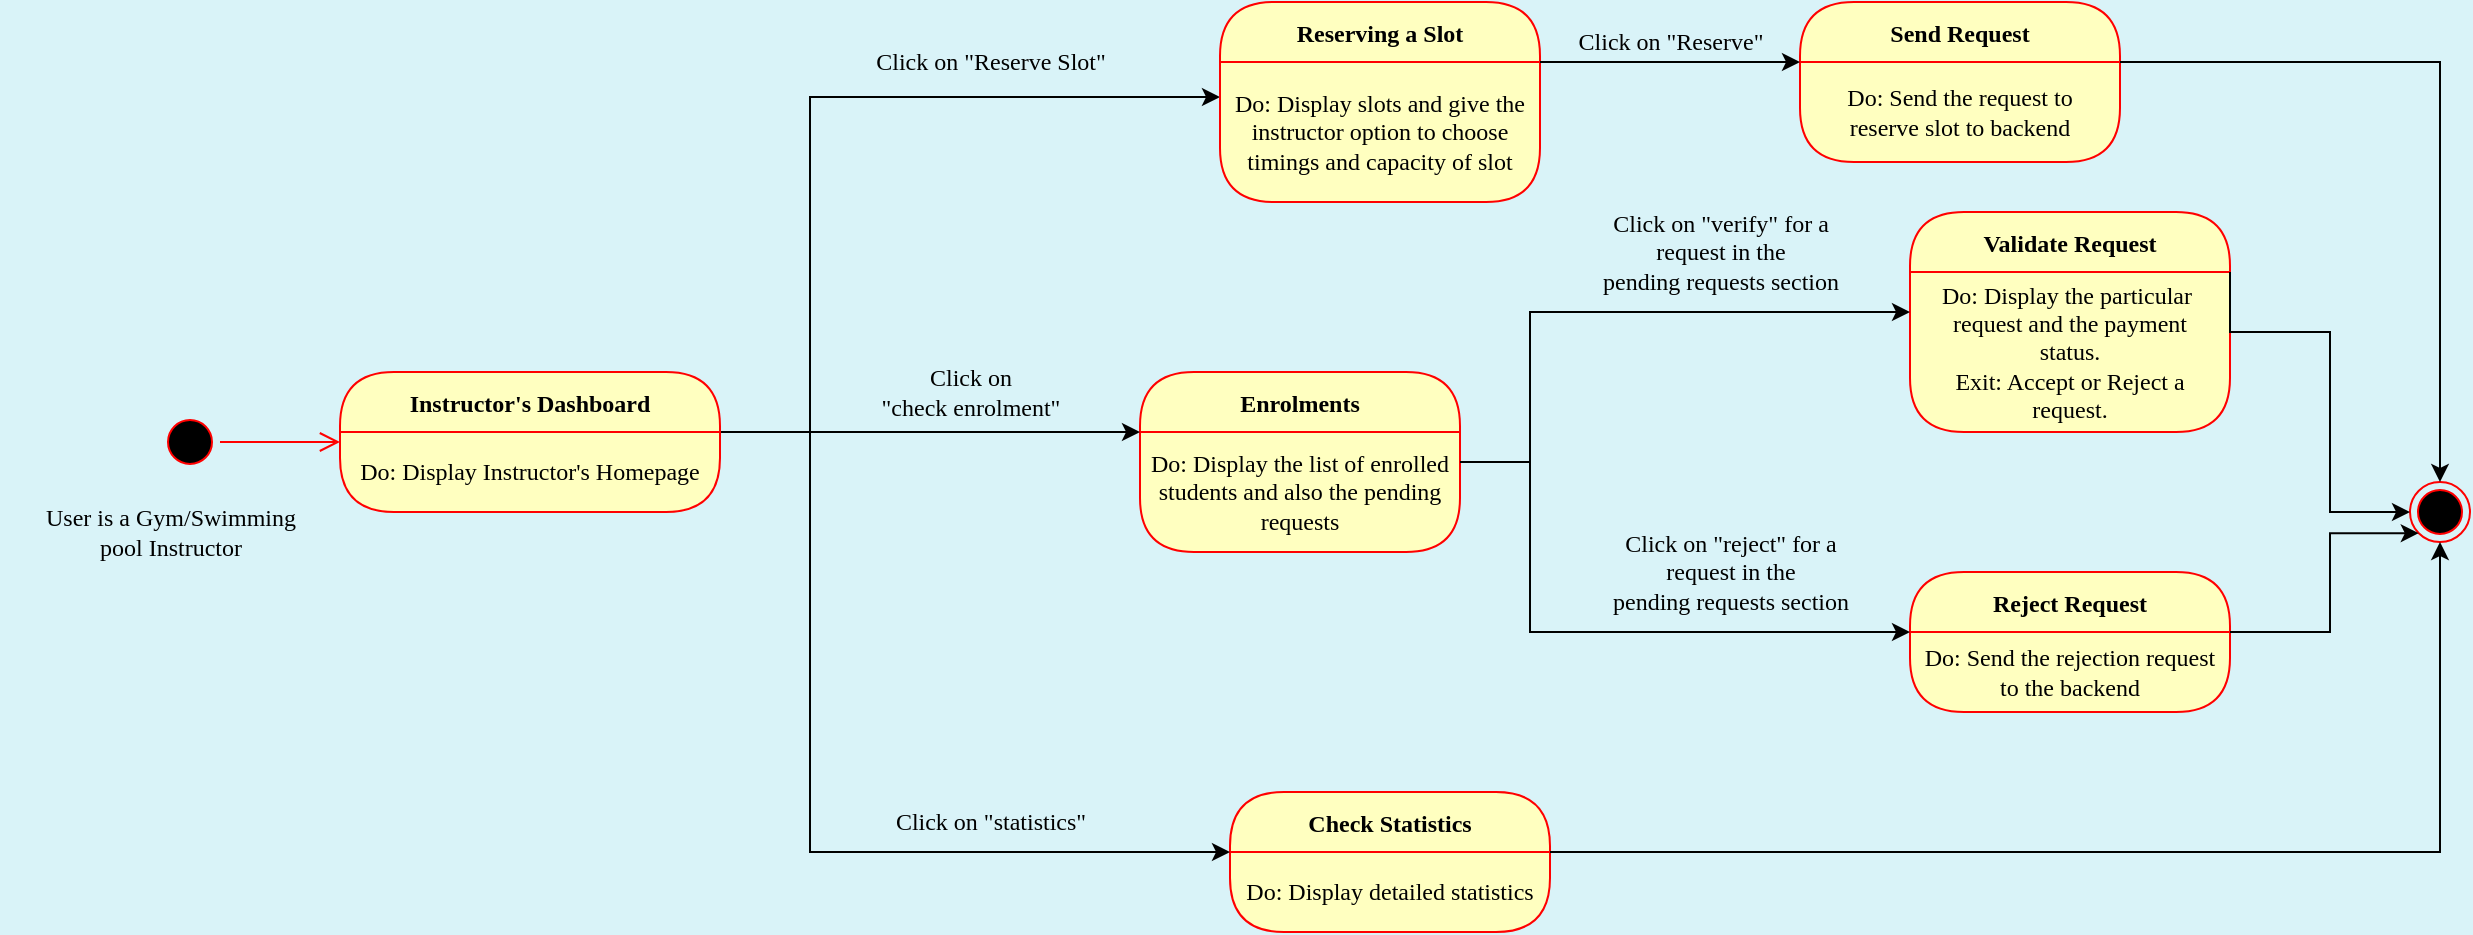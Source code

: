 <mxfile version="23.1.2" type="google">
  <diagram name="Page-1" id="58cdce13-f638-feb5-8d6f-7d28b1aa9fa0">
    <mxGraphModel grid="1" page="1" gridSize="10" guides="1" tooltips="1" connect="1" arrows="1" fold="1" pageScale="1" pageWidth="1654" pageHeight="1169" background="#D9F3F8" math="0" shadow="0">
      <root>
        <mxCell id="0" />
        <mxCell id="1" parent="0" />
        <mxCell id="wXBn4jjthNXK1TV8hiy--59" value="" style="ellipse;html=1;shape=startState;fillColor=#000000;strokeColor=#ff0000;fontFamily=Poppins;fontSource=https%3A%2F%2Ffonts.googleapis.com%2Fcss%3Ffamily%3DPoppins;" vertex="1" parent="1">
          <mxGeometry x="175" y="310" width="30" height="30" as="geometry" />
        </mxCell>
        <mxCell id="wXBn4jjthNXK1TV8hiy--60" value="" style="edgeStyle=orthogonalEdgeStyle;html=1;verticalAlign=bottom;endArrow=open;endSize=8;strokeColor=#ff0000;rounded=0;fontFamily=Poppins;fontSource=https%3A%2F%2Ffonts.googleapis.com%2Fcss%3Ffamily%3DPoppins;" edge="1" parent="1" source="wXBn4jjthNXK1TV8hiy--59">
          <mxGeometry relative="1" as="geometry">
            <mxPoint x="265" y="325" as="targetPoint" />
            <Array as="points">
              <mxPoint x="190" y="325" />
            </Array>
          </mxGeometry>
        </mxCell>
        <mxCell id="SMdBftUn0dSE8-HWHc-f-7" style="edgeStyle=orthogonalEdgeStyle;rounded=0;orthogonalLoop=1;jettySize=auto;html=1;exitX=1;exitY=0.5;exitDx=0;exitDy=0;entryX=0;entryY=0.25;entryDx=0;entryDy=0;" edge="1" parent="1" source="wXBn4jjthNXK1TV8hiy--61" target="wXBn4jjthNXK1TV8hiy--64">
          <mxGeometry relative="1" as="geometry">
            <Array as="points">
              <mxPoint x="455" y="320" />
              <mxPoint x="500" y="320" />
              <mxPoint x="500" y="152" />
            </Array>
          </mxGeometry>
        </mxCell>
        <mxCell id="wXBn4jjthNXK1TV8hiy--61" value="Instructor&#39;s Dashboard" style="swimlane;fontStyle=1;align=center;verticalAlign=middle;childLayout=stackLayout;horizontal=1;startSize=30;horizontalStack=0;resizeParent=0;resizeLast=1;container=0;fontColor=#000000;collapsible=0;rounded=1;arcSize=30;strokeColor=#ff0000;fillColor=#ffffc0;swimlaneFillColor=#ffffc0;dropTarget=0;fontFamily=Poppins;fontSource=https%3A%2F%2Ffonts.googleapis.com%2Fcss%3Ffamily%3DPoppins;" vertex="1" parent="1">
          <mxGeometry x="265" y="290" width="190" height="70" as="geometry" />
        </mxCell>
        <mxCell id="wXBn4jjthNXK1TV8hiy--62" value="Do: Display Instructor&#39;s Homepage" style="text;html=1;strokeColor=none;fillColor=none;align=center;verticalAlign=middle;spacingLeft=4;spacingRight=4;whiteSpace=wrap;overflow=hidden;rotatable=0;fontColor=#000000;fontFamily=Poppins;fontSource=https%3A%2F%2Ffonts.googleapis.com%2Fcss%3Ffamily%3DPoppins;" vertex="1" parent="wXBn4jjthNXK1TV8hiy--61">
          <mxGeometry y="30" width="190" height="40" as="geometry" />
        </mxCell>
        <mxCell id="wXBn4jjthNXK1TV8hiy--63" value="Reserving a Slot" style="swimlane;fontStyle=1;align=center;verticalAlign=middle;childLayout=stackLayout;horizontal=1;startSize=30;horizontalStack=0;resizeParent=0;resizeLast=1;container=0;fontColor=#000000;collapsible=0;rounded=1;arcSize=30;strokeColor=#ff0000;fillColor=#ffffc0;swimlaneFillColor=#ffffc0;dropTarget=0;fontFamily=Poppins;fontSource=https%3A%2F%2Ffonts.googleapis.com%2Fcss%3Ffamily%3DPoppins;" vertex="1" parent="1">
          <mxGeometry x="705" y="105" width="160" height="100" as="geometry" />
        </mxCell>
        <mxCell id="wXBn4jjthNXK1TV8hiy--64" value="Do: Display slots and give the instructor option to choose timings and capacity of slot" style="text;html=1;strokeColor=none;fillColor=none;align=center;verticalAlign=middle;spacingLeft=4;spacingRight=4;whiteSpace=wrap;overflow=hidden;rotatable=0;fontColor=#000000;fontFamily=Poppins;fontSource=https%3A%2F%2Ffonts.googleapis.com%2Fcss%3Ffamily%3DPoppins;" vertex="1" parent="wXBn4jjthNXK1TV8hiy--63">
          <mxGeometry y="30" width="160" height="70" as="geometry" />
        </mxCell>
        <mxCell id="wXBn4jjthNXK1TV8hiy--65" value="Enrolments" style="swimlane;fontStyle=1;align=center;verticalAlign=middle;childLayout=stackLayout;horizontal=1;startSize=30;horizontalStack=0;resizeParent=0;resizeLast=1;container=0;fontColor=#000000;collapsible=0;rounded=1;arcSize=30;strokeColor=#ff0000;fillColor=#ffffc0;swimlaneFillColor=#ffffc0;dropTarget=0;fontFamily=Poppins;fontSource=https%3A%2F%2Ffonts.googleapis.com%2Fcss%3Ffamily%3DPoppins;" vertex="1" parent="1">
          <mxGeometry x="665" y="290" width="160" height="90" as="geometry" />
        </mxCell>
        <mxCell id="wXBn4jjthNXK1TV8hiy--66" value="Do: Display the list of enrolled students and also the pending requests" style="text;html=1;strokeColor=none;fillColor=none;align=center;verticalAlign=middle;spacingLeft=4;spacingRight=4;whiteSpace=wrap;overflow=hidden;rotatable=0;fontColor=#000000;fontFamily=Poppins;fontSource=https%3A%2F%2Ffonts.googleapis.com%2Fcss%3Ffamily%3DPoppins;" vertex="1" parent="wXBn4jjthNXK1TV8hiy--65">
          <mxGeometry y="30" width="160" height="60" as="geometry" />
        </mxCell>
        <mxCell id="wXBn4jjthNXK1TV8hiy--67" value="Check Statistics" style="swimlane;fontStyle=1;align=center;verticalAlign=middle;childLayout=stackLayout;horizontal=1;startSize=30;horizontalStack=0;resizeParent=0;resizeLast=1;container=0;fontColor=#000000;collapsible=0;rounded=1;arcSize=30;strokeColor=#ff0000;fillColor=#ffffc0;swimlaneFillColor=#ffffc0;dropTarget=0;fontFamily=Poppins;fontSource=https%3A%2F%2Ffonts.googleapis.com%2Fcss%3Ffamily%3DPoppins;" vertex="1" parent="1">
          <mxGeometry x="710" y="500" width="160" height="70" as="geometry" />
        </mxCell>
        <mxCell id="wXBn4jjthNXK1TV8hiy--68" value="Do: Display detailed statistics" style="text;html=1;strokeColor=none;fillColor=none;align=center;verticalAlign=middle;spacingLeft=4;spacingRight=4;whiteSpace=wrap;overflow=hidden;rotatable=0;fontColor=#000000;fontFamily=Poppins;fontSource=https%3A%2F%2Ffonts.googleapis.com%2Fcss%3Ffamily%3DPoppins;" vertex="1" parent="wXBn4jjthNXK1TV8hiy--67">
          <mxGeometry y="30" width="160" height="40" as="geometry" />
        </mxCell>
        <mxCell id="wXBn4jjthNXK1TV8hiy--72" value="Click on &quot;Reserve Slot&quot;" style="text;html=1;align=center;verticalAlign=middle;resizable=0;points=[];autosize=1;strokeColor=none;fillColor=none;fontFamily=Poppins;fontSource=https%3A%2F%2Ffonts.googleapis.com%2Fcss%3Ffamily%3DPoppins;" vertex="1" parent="1">
          <mxGeometry x="515" y="120" width="150" height="30" as="geometry" />
        </mxCell>
        <mxCell id="wXBn4jjthNXK1TV8hiy--73" value="Click on &lt;br&gt;&quot;check enrolment&quot;" style="text;html=1;align=center;verticalAlign=middle;resizable=0;points=[];autosize=1;strokeColor=none;fillColor=none;fontFamily=Poppins;fontSource=https%3A%2F%2Ffonts.googleapis.com%2Fcss%3Ffamily%3DPoppins;" vertex="1" parent="1">
          <mxGeometry x="515" y="280" width="130" height="40" as="geometry" />
        </mxCell>
        <mxCell id="wXBn4jjthNXK1TV8hiy--74" value="Click on &quot;statistics&quot;" style="text;html=1;align=center;verticalAlign=middle;resizable=0;points=[];autosize=1;strokeColor=none;fillColor=none;fontFamily=Poppins;fontSource=https%3A%2F%2Ffonts.googleapis.com%2Fcss%3Ffamily%3DPoppins;" vertex="1" parent="1">
          <mxGeometry x="525" y="500" width="130" height="30" as="geometry" />
        </mxCell>
        <mxCell id="wXBn4jjthNXK1TV8hiy--75" value="Validate Request" style="swimlane;fontStyle=1;align=center;verticalAlign=middle;childLayout=stackLayout;horizontal=1;startSize=30;horizontalStack=0;resizeParent=0;resizeLast=1;container=0;fontColor=#000000;collapsible=0;rounded=1;arcSize=30;strokeColor=#ff0000;fillColor=#ffffc0;swimlaneFillColor=#ffffc0;dropTarget=0;fontFamily=Poppins;fontSource=https%3A%2F%2Ffonts.googleapis.com%2Fcss%3Ffamily%3DPoppins;" vertex="1" parent="1">
          <mxGeometry x="1050" y="210" width="160" height="110" as="geometry" />
        </mxCell>
        <mxCell id="wXBn4jjthNXK1TV8hiy--76" value="Do: Display the particular&amp;nbsp; request and the payment status.&lt;br&gt;Exit: Accept or Reject a request." style="text;html=1;strokeColor=none;fillColor=none;align=center;verticalAlign=middle;spacingLeft=4;spacingRight=4;whiteSpace=wrap;overflow=hidden;rotatable=0;fontColor=#000000;fontFamily=Poppins;fontSource=https%3A%2F%2Ffonts.googleapis.com%2Fcss%3Ffamily%3DPoppins;" vertex="1" parent="wXBn4jjthNXK1TV8hiy--75">
          <mxGeometry y="30" width="160" height="80" as="geometry" />
        </mxCell>
        <mxCell id="wXBn4jjthNXK1TV8hiy--78" value="Send Request" style="swimlane;fontStyle=1;align=center;verticalAlign=middle;childLayout=stackLayout;horizontal=1;startSize=30;horizontalStack=0;resizeParent=0;resizeLast=1;container=0;fontColor=#000000;collapsible=0;rounded=1;arcSize=30;strokeColor=#ff0000;fillColor=#ffffc0;swimlaneFillColor=#ffffc0;dropTarget=0;fontFamily=Poppins;fontSource=https%3A%2F%2Ffonts.googleapis.com%2Fcss%3Ffamily%3DPoppins;" vertex="1" parent="1">
          <mxGeometry x="995" y="105" width="160" height="80" as="geometry" />
        </mxCell>
        <mxCell id="wXBn4jjthNXK1TV8hiy--79" value="Do: Send the request to reserve slot to backend" style="text;html=1;strokeColor=none;fillColor=none;align=center;verticalAlign=middle;spacingLeft=4;spacingRight=4;whiteSpace=wrap;overflow=hidden;rotatable=0;fontColor=#000000;fontFamily=Poppins;fontSource=https%3A%2F%2Ffonts.googleapis.com%2Fcss%3Ffamily%3DPoppins;" vertex="1" parent="wXBn4jjthNXK1TV8hiy--78">
          <mxGeometry y="30" width="160" height="50" as="geometry" />
        </mxCell>
        <mxCell id="wXBn4jjthNXK1TV8hiy--81" value="" style="ellipse;html=1;shape=endState;fillColor=#000000;strokeColor=#ff0000;fontFamily=Poppins;fontSource=https%3A%2F%2Ffonts.googleapis.com%2Fcss%3Ffamily%3DPoppins;" vertex="1" parent="1">
          <mxGeometry x="1300" y="345" width="30" height="30" as="geometry" />
        </mxCell>
        <mxCell id="wXBn4jjthNXK1TV8hiy--82" style="edgeStyle=orthogonalEdgeStyle;rounded=0;orthogonalLoop=1;jettySize=auto;html=1;exitX=1;exitY=0;exitDx=0;exitDy=0;entryX=0;entryY=0.5;entryDx=0;entryDy=0;fontFamily=Poppins;fontSource=https%3A%2F%2Ffonts.googleapis.com%2Fcss%3Ffamily%3DPoppins;" edge="1" parent="1" source="wXBn4jjthNXK1TV8hiy--76" target="wXBn4jjthNXK1TV8hiy--81">
          <mxGeometry relative="1" as="geometry">
            <Array as="points">
              <mxPoint x="1260" y="270" />
              <mxPoint x="1260" y="360" />
            </Array>
          </mxGeometry>
        </mxCell>
        <mxCell id="wXBn4jjthNXK1TV8hiy--83" style="edgeStyle=orthogonalEdgeStyle;rounded=0;orthogonalLoop=1;jettySize=auto;html=1;exitX=1;exitY=0;exitDx=0;exitDy=0;entryX=0.5;entryY=0;entryDx=0;entryDy=0;fontFamily=Poppins;fontSource=https%3A%2F%2Ffonts.googleapis.com%2Fcss%3Ffamily%3DPoppins;" edge="1" parent="1" source="wXBn4jjthNXK1TV8hiy--79" target="wXBn4jjthNXK1TV8hiy--81">
          <mxGeometry relative="1" as="geometry">
            <Array as="points">
              <mxPoint x="1315" y="135" />
            </Array>
          </mxGeometry>
        </mxCell>
        <mxCell id="wXBn4jjthNXK1TV8hiy--84" style="edgeStyle=orthogonalEdgeStyle;rounded=0;orthogonalLoop=1;jettySize=auto;html=1;exitX=1;exitY=0;exitDx=0;exitDy=0;entryX=0.5;entryY=1;entryDx=0;entryDy=0;fontFamily=Poppins;fontSource=https%3A%2F%2Ffonts.googleapis.com%2Fcss%3Ffamily%3DPoppins;" edge="1" parent="1" source="wXBn4jjthNXK1TV8hiy--68" target="wXBn4jjthNXK1TV8hiy--81">
          <mxGeometry relative="1" as="geometry">
            <Array as="points">
              <mxPoint x="1315" y="530" />
            </Array>
          </mxGeometry>
        </mxCell>
        <mxCell id="wXBn4jjthNXK1TV8hiy--85" value="Click on &quot;Reserve&quot;" style="text;html=1;align=center;verticalAlign=middle;resizable=0;points=[];autosize=1;strokeColor=none;fillColor=none;fontFamily=Poppins;fontSource=https%3A%2F%2Ffonts.googleapis.com%2Fcss%3Ffamily%3DPoppins;" vertex="1" parent="1">
          <mxGeometry x="865" y="110" width="130" height="30" as="geometry" />
        </mxCell>
        <mxCell id="wXBn4jjthNXK1TV8hiy--86" value="Click on &quot;verify&quot; for a &lt;br&gt;request in the &lt;br&gt;pending requests section" style="text;html=1;align=center;verticalAlign=middle;resizable=0;points=[];autosize=1;strokeColor=none;fillColor=none;fontFamily=Poppins;fontSource=https%3A%2F%2Ffonts.googleapis.com%2Fcss%3Ffamily%3DPoppins;" vertex="1" parent="1">
          <mxGeometry x="865" y="200" width="180" height="60" as="geometry" />
        </mxCell>
        <mxCell id="wXBn4jjthNXK1TV8hiy--87" value="User is a Gym/Swimming&lt;br&gt;pool Instructor" style="text;html=1;align=center;verticalAlign=middle;resizable=0;points=[];autosize=1;strokeColor=none;fillColor=none;fontFamily=Poppins;fontSource=https%3A%2F%2Ffonts.googleapis.com%2Fcss%3Ffamily%3DPoppins;" vertex="1" parent="1">
          <mxGeometry x="95" y="350" width="170" height="40" as="geometry" />
        </mxCell>
        <mxCell id="SMdBftUn0dSE8-HWHc-f-1" style="edgeStyle=orthogonalEdgeStyle;rounded=0;orthogonalLoop=1;jettySize=auto;html=1;exitX=1;exitY=0;exitDx=0;exitDy=0;entryX=0;entryY=0;entryDx=0;entryDy=0;" edge="1" parent="1" source="wXBn4jjthNXK1TV8hiy--64" target="wXBn4jjthNXK1TV8hiy--79">
          <mxGeometry relative="1" as="geometry">
            <Array as="points">
              <mxPoint x="930" y="135" />
              <mxPoint x="930" y="135" />
            </Array>
          </mxGeometry>
        </mxCell>
        <mxCell id="SMdBftUn0dSE8-HWHc-f-2" style="edgeStyle=orthogonalEdgeStyle;rounded=0;orthogonalLoop=1;jettySize=auto;html=1;exitX=1;exitY=0.25;exitDx=0;exitDy=0;entryX=0;entryY=0.25;entryDx=0;entryDy=0;" edge="1" parent="1" source="wXBn4jjthNXK1TV8hiy--66" target="wXBn4jjthNXK1TV8hiy--76">
          <mxGeometry relative="1" as="geometry">
            <Array as="points">
              <mxPoint x="860" y="335" />
              <mxPoint x="860" y="260" />
            </Array>
          </mxGeometry>
        </mxCell>
        <mxCell id="SMdBftUn0dSE8-HWHc-f-3" value="Reject Request" style="swimlane;fontStyle=1;align=center;verticalAlign=middle;childLayout=stackLayout;horizontal=1;startSize=30;horizontalStack=0;resizeParent=0;resizeLast=1;container=0;fontColor=#000000;collapsible=0;rounded=1;arcSize=30;strokeColor=#ff0000;fillColor=#ffffc0;swimlaneFillColor=#ffffc0;dropTarget=0;fontFamily=Poppins;fontSource=https%3A%2F%2Ffonts.googleapis.com%2Fcss%3Ffamily%3DPoppins;" vertex="1" parent="1">
          <mxGeometry x="1050" y="390" width="160" height="70" as="geometry" />
        </mxCell>
        <mxCell id="SMdBftUn0dSE8-HWHc-f-4" value="Do: Send the rejection request to the backend" style="text;html=1;strokeColor=none;fillColor=none;align=center;verticalAlign=middle;spacingLeft=4;spacingRight=4;whiteSpace=wrap;overflow=hidden;rotatable=0;fontColor=#000000;fontFamily=Poppins;fontSource=https%3A%2F%2Ffonts.googleapis.com%2Fcss%3Ffamily%3DPoppins;" vertex="1" parent="SMdBftUn0dSE8-HWHc-f-3">
          <mxGeometry y="30" width="160" height="40" as="geometry" />
        </mxCell>
        <mxCell id="SMdBftUn0dSE8-HWHc-f-6" value="" style="endArrow=classic;html=1;rounded=0;entryX=0;entryY=0;entryDx=0;entryDy=0;" edge="1" parent="1" target="SMdBftUn0dSE8-HWHc-f-4">
          <mxGeometry width="50" height="50" relative="1" as="geometry">
            <mxPoint x="860" y="330" as="sourcePoint" />
            <mxPoint x="890" y="310" as="targetPoint" />
            <Array as="points">
              <mxPoint x="860" y="420" />
            </Array>
          </mxGeometry>
        </mxCell>
        <mxCell id="SMdBftUn0dSE8-HWHc-f-8" value="" style="endArrow=classic;html=1;rounded=0;entryX=0;entryY=0;entryDx=0;entryDy=0;" edge="1" parent="1" target="wXBn4jjthNXK1TV8hiy--66">
          <mxGeometry width="50" height="50" relative="1" as="geometry">
            <mxPoint x="500" y="320" as="sourcePoint" />
            <mxPoint x="780" y="290" as="targetPoint" />
          </mxGeometry>
        </mxCell>
        <mxCell id="SMdBftUn0dSE8-HWHc-f-9" value="" style="endArrow=classic;html=1;rounded=0;entryX=0;entryY=0;entryDx=0;entryDy=0;" edge="1" parent="1" target="wXBn4jjthNXK1TV8hiy--68">
          <mxGeometry width="50" height="50" relative="1" as="geometry">
            <mxPoint x="500" y="320" as="sourcePoint" />
            <mxPoint x="780" y="290" as="targetPoint" />
            <Array as="points">
              <mxPoint x="500" y="530" />
            </Array>
          </mxGeometry>
        </mxCell>
        <mxCell id="SMdBftUn0dSE8-HWHc-f-10" value="Click on &quot;reject&quot; for a &lt;br&gt;request in the &lt;br&gt;pending requests section" style="text;html=1;align=center;verticalAlign=middle;resizable=0;points=[];autosize=1;strokeColor=none;fillColor=none;fontFamily=Poppins;fontSource=https%3A%2F%2Ffonts.googleapis.com%2Fcss%3Ffamily%3DPoppins;" vertex="1" parent="1">
          <mxGeometry x="870" y="360" width="180" height="60" as="geometry" />
        </mxCell>
        <mxCell id="SMdBftUn0dSE8-HWHc-f-12" style="edgeStyle=orthogonalEdgeStyle;rounded=0;orthogonalLoop=1;jettySize=auto;html=1;exitX=1;exitY=0;exitDx=0;exitDy=0;entryX=0;entryY=1;entryDx=0;entryDy=0;" edge="1" parent="1" source="SMdBftUn0dSE8-HWHc-f-4" target="wXBn4jjthNXK1TV8hiy--81">
          <mxGeometry relative="1" as="geometry">
            <Array as="points">
              <mxPoint x="1260" y="420" />
              <mxPoint x="1260" y="371" />
            </Array>
          </mxGeometry>
        </mxCell>
      </root>
    </mxGraphModel>
  </diagram>
</mxfile>
